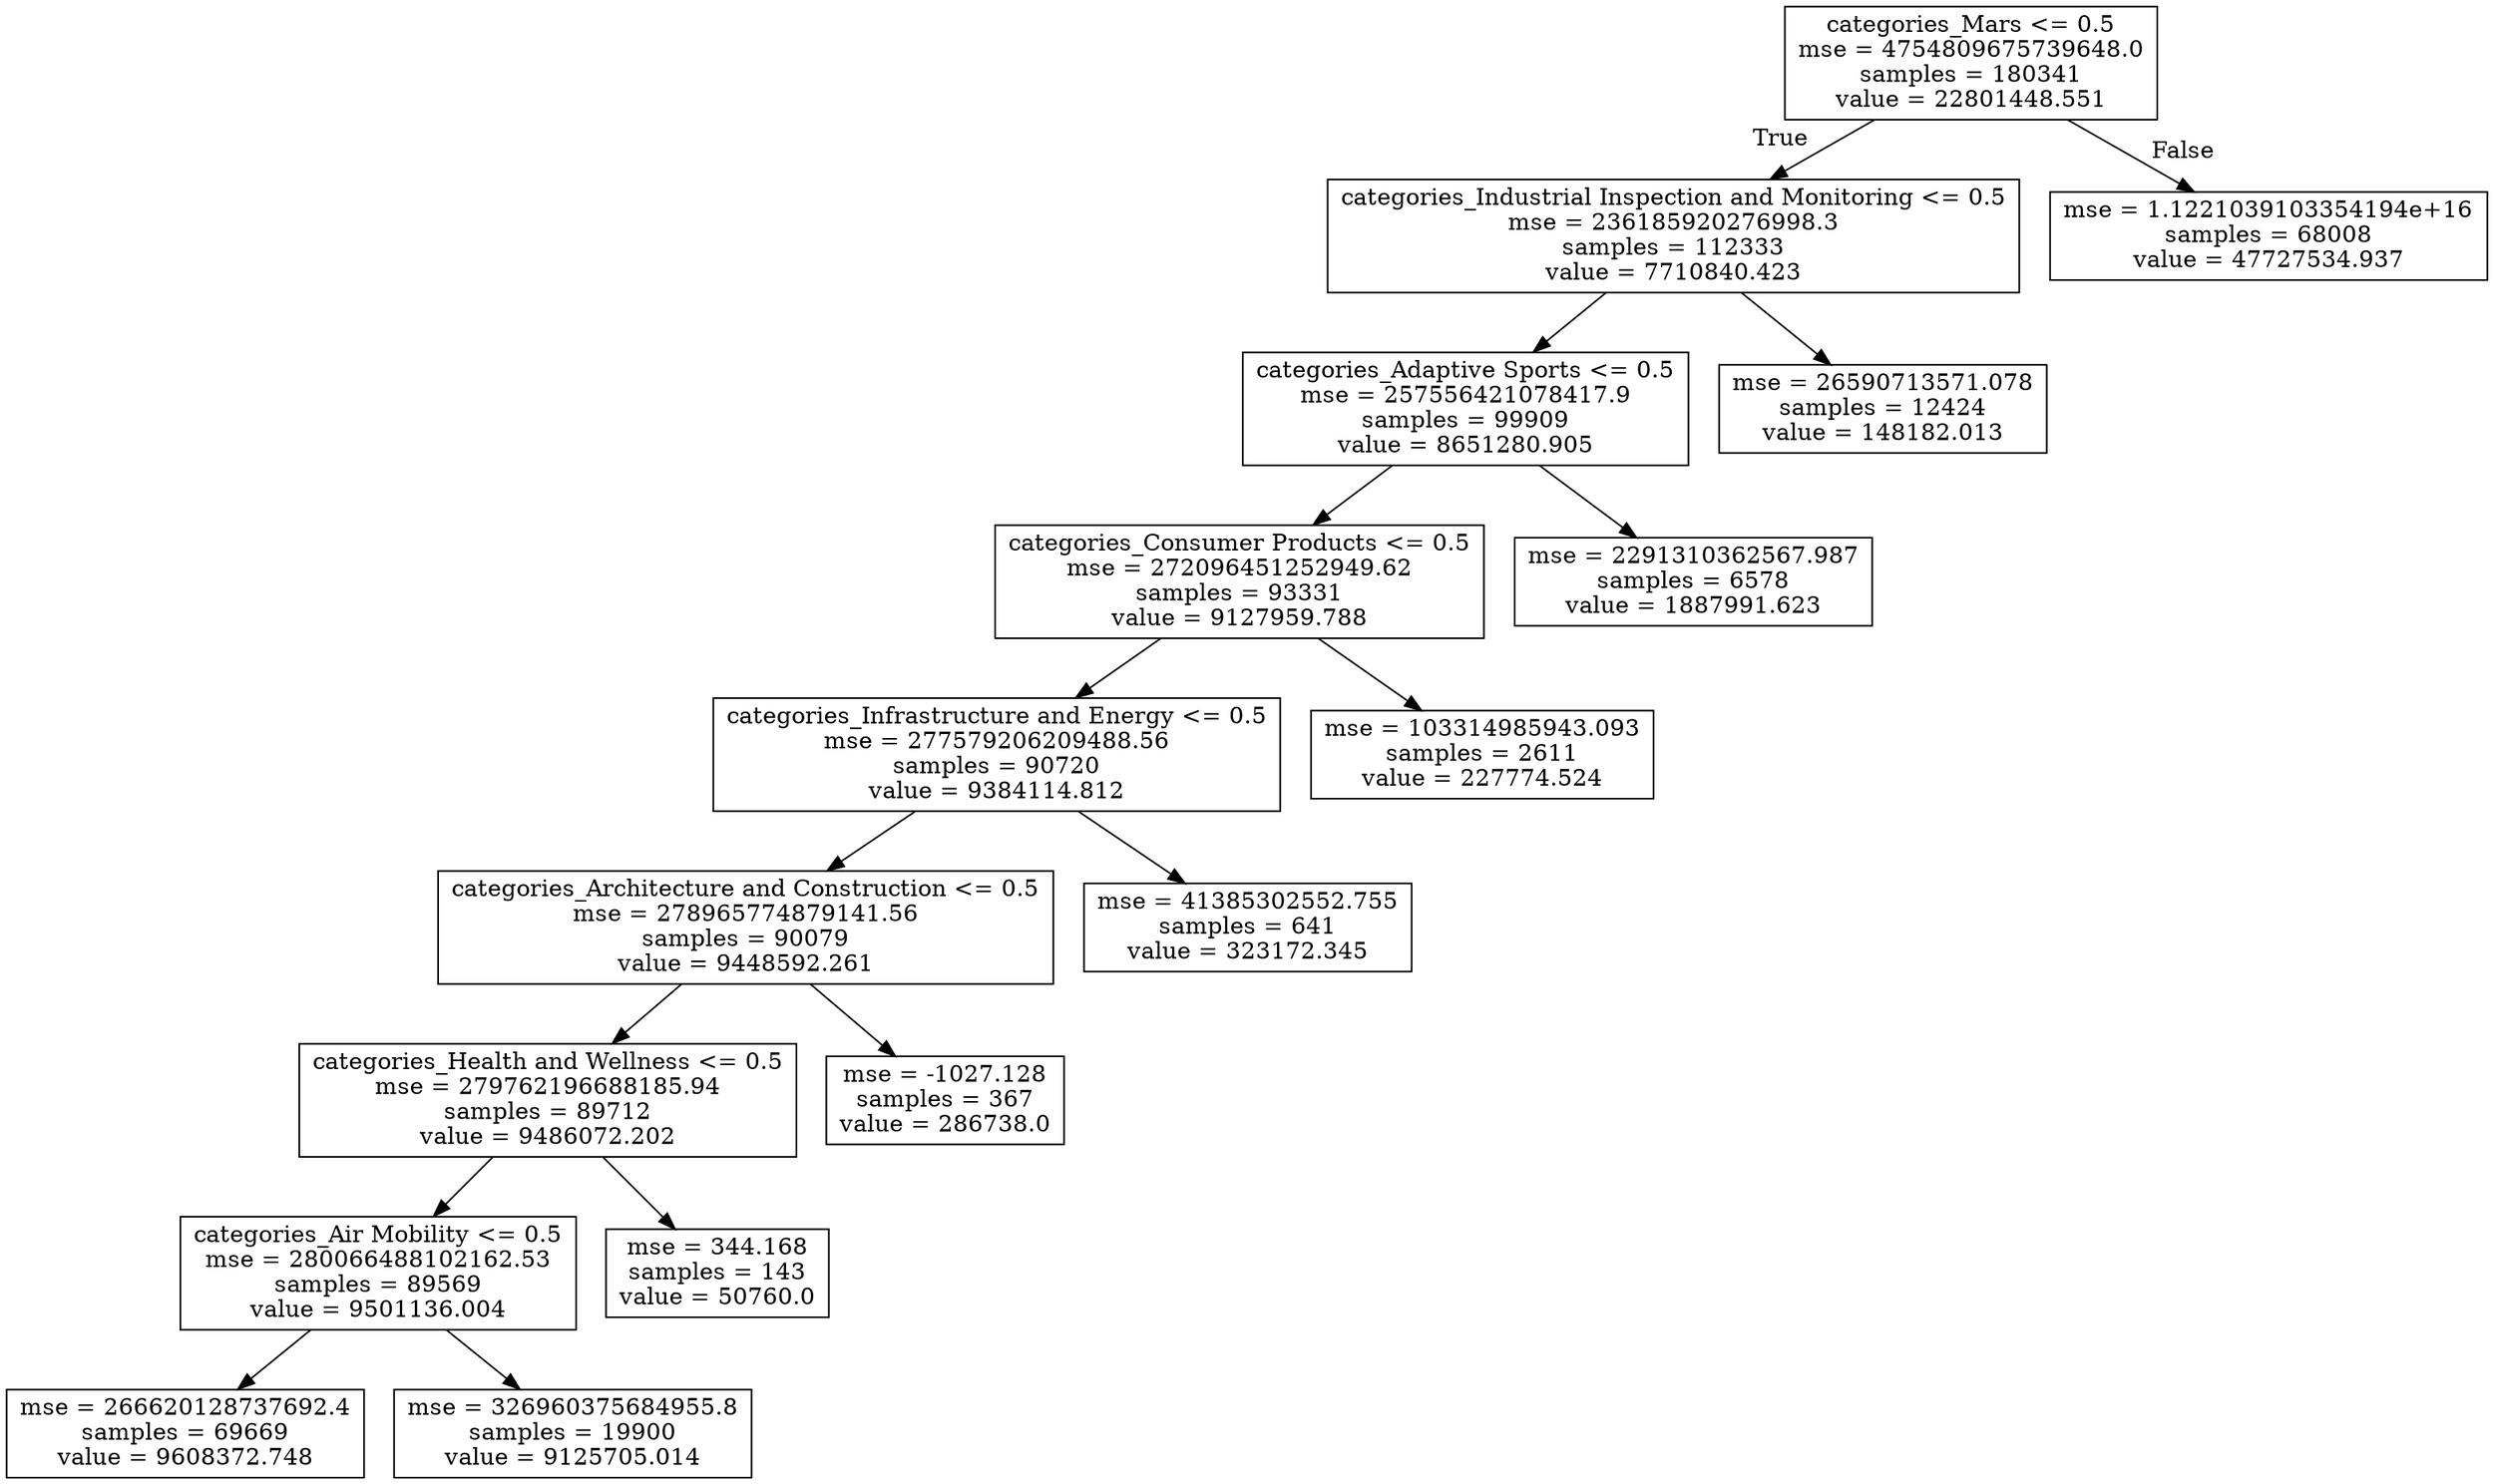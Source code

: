 digraph Tree {
node [shape=box] ;
0 [label="categories_Mars <= 0.5\nmse = 4754809675739648.0\nsamples = 180341\nvalue = 22801448.551"] ;
1 [label="categories_Industrial Inspection and Monitoring <= 0.5\nmse = 236185920276998.3\nsamples = 112333\nvalue = 7710840.423"] ;
0 -> 1 [labeldistance=2.5, labelangle=45, headlabel="True"] ;
2 [label="categories_Adaptive Sports <= 0.5\nmse = 257556421078417.9\nsamples = 99909\nvalue = 8651280.905"] ;
1 -> 2 ;
3 [label="categories_Consumer Products <= 0.5\nmse = 272096451252949.62\nsamples = 93331\nvalue = 9127959.788"] ;
2 -> 3 ;
4 [label="categories_Infrastructure and Energy <= 0.5\nmse = 277579206209488.56\nsamples = 90720\nvalue = 9384114.812"] ;
3 -> 4 ;
5 [label="categories_Architecture and Construction <= 0.5\nmse = 278965774879141.56\nsamples = 90079\nvalue = 9448592.261"] ;
4 -> 5 ;
6 [label="categories_Health and Wellness <= 0.5\nmse = 279762196688185.94\nsamples = 89712\nvalue = 9486072.202"] ;
5 -> 6 ;
7 [label="categories_Air Mobility <= 0.5\nmse = 280066488102162.53\nsamples = 89569\nvalue = 9501136.004"] ;
6 -> 7 ;
8 [label="mse = 266620128737692.4\nsamples = 69669\nvalue = 9608372.748"] ;
7 -> 8 ;
9 [label="mse = 326960375684955.8\nsamples = 19900\nvalue = 9125705.014"] ;
7 -> 9 ;
10 [label="mse = 344.168\nsamples = 143\nvalue = 50760.0"] ;
6 -> 10 ;
11 [label="mse = -1027.128\nsamples = 367\nvalue = 286738.0"] ;
5 -> 11 ;
12 [label="mse = 41385302552.755\nsamples = 641\nvalue = 323172.345"] ;
4 -> 12 ;
13 [label="mse = 103314985943.093\nsamples = 2611\nvalue = 227774.524"] ;
3 -> 13 ;
14 [label="mse = 2291310362567.987\nsamples = 6578\nvalue = 1887991.623"] ;
2 -> 14 ;
15 [label="mse = 26590713571.078\nsamples = 12424\nvalue = 148182.013"] ;
1 -> 15 ;
16 [label="mse = 1.1221039103354194e+16\nsamples = 68008\nvalue = 47727534.937"] ;
0 -> 16 [labeldistance=2.5, labelangle=-45, headlabel="False"] ;
}